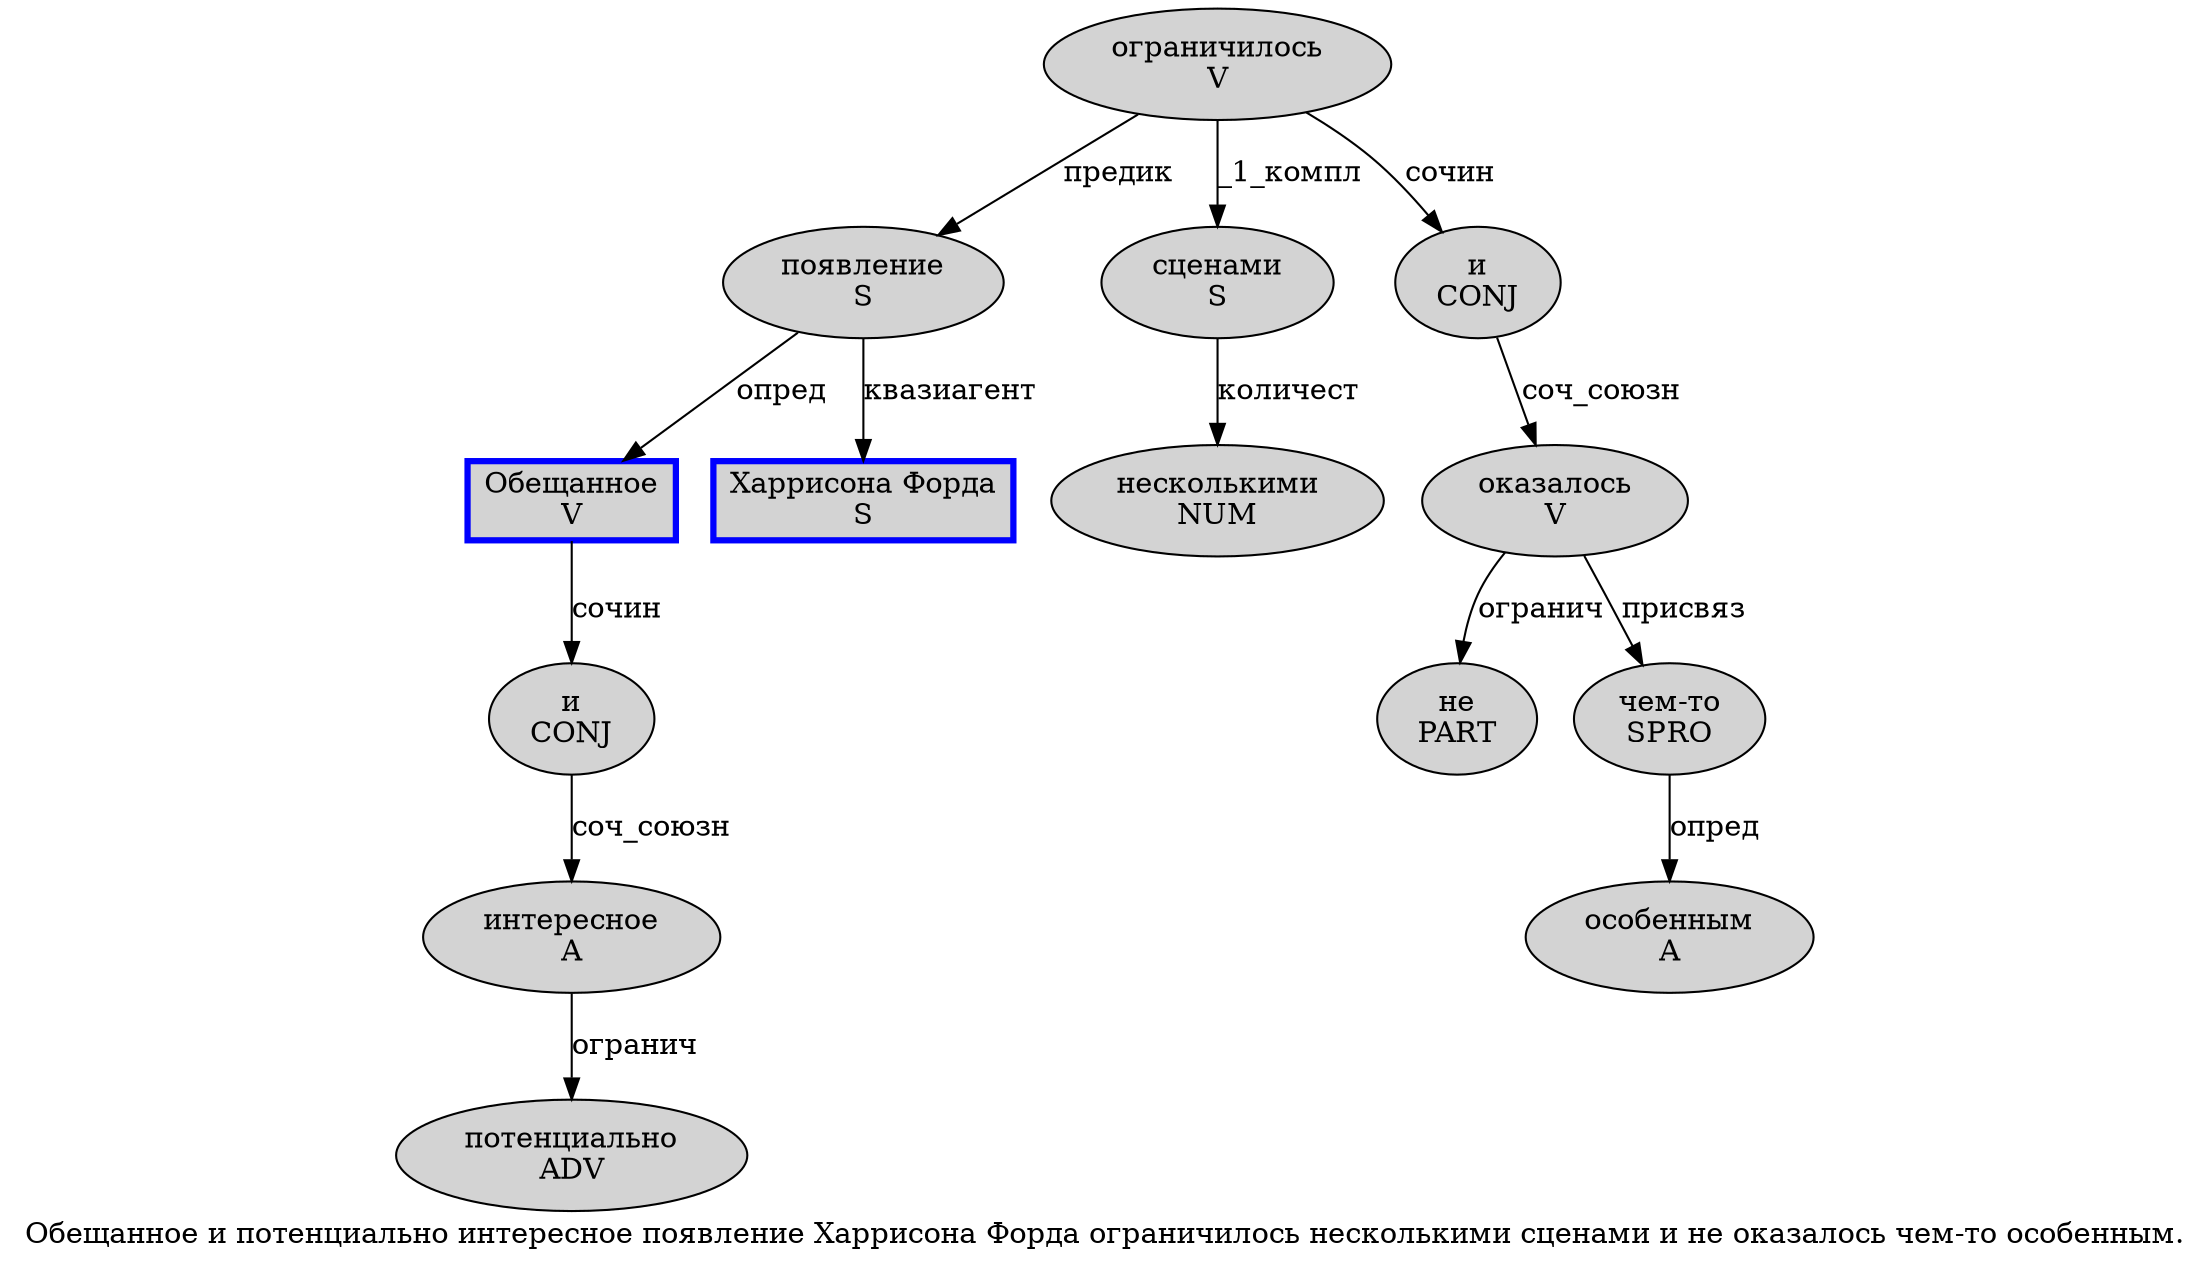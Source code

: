 digraph SENTENCE_2706 {
	graph [label="Обещанное и потенциально интересное появление Харрисона Форда ограничилось несколькими сценами и не оказалось чем-то особенным."]
	node [style=filled]
		0 [label="Обещанное
V" color=blue fillcolor=lightgray penwidth=3 shape=box]
		1 [label="и
CONJ" color="" fillcolor=lightgray penwidth=1 shape=ellipse]
		2 [label="потенциально
ADV" color="" fillcolor=lightgray penwidth=1 shape=ellipse]
		3 [label="интересное
A" color="" fillcolor=lightgray penwidth=1 shape=ellipse]
		4 [label="появление
S" color="" fillcolor=lightgray penwidth=1 shape=ellipse]
		5 [label="Харрисона Форда
S" color=blue fillcolor=lightgray penwidth=3 shape=box]
		6 [label="ограничилось
V" color="" fillcolor=lightgray penwidth=1 shape=ellipse]
		7 [label="несколькими
NUM" color="" fillcolor=lightgray penwidth=1 shape=ellipse]
		8 [label="сценами
S" color="" fillcolor=lightgray penwidth=1 shape=ellipse]
		9 [label="и
CONJ" color="" fillcolor=lightgray penwidth=1 shape=ellipse]
		10 [label="не
PART" color="" fillcolor=lightgray penwidth=1 shape=ellipse]
		11 [label="оказалось
V" color="" fillcolor=lightgray penwidth=1 shape=ellipse]
		12 [label="чем-то
SPRO" color="" fillcolor=lightgray penwidth=1 shape=ellipse]
		13 [label="особенным
A" color="" fillcolor=lightgray penwidth=1 shape=ellipse]
			3 -> 2 [label="огранич"]
			6 -> 4 [label="предик"]
			6 -> 8 [label="_1_компл"]
			6 -> 9 [label="сочин"]
			11 -> 10 [label="огранич"]
			11 -> 12 [label="присвяз"]
			0 -> 1 [label="сочин"]
			8 -> 7 [label="количест"]
			1 -> 3 [label="соч_союзн"]
			4 -> 0 [label="опред"]
			4 -> 5 [label="квазиагент"]
			12 -> 13 [label="опред"]
			9 -> 11 [label="соч_союзн"]
}